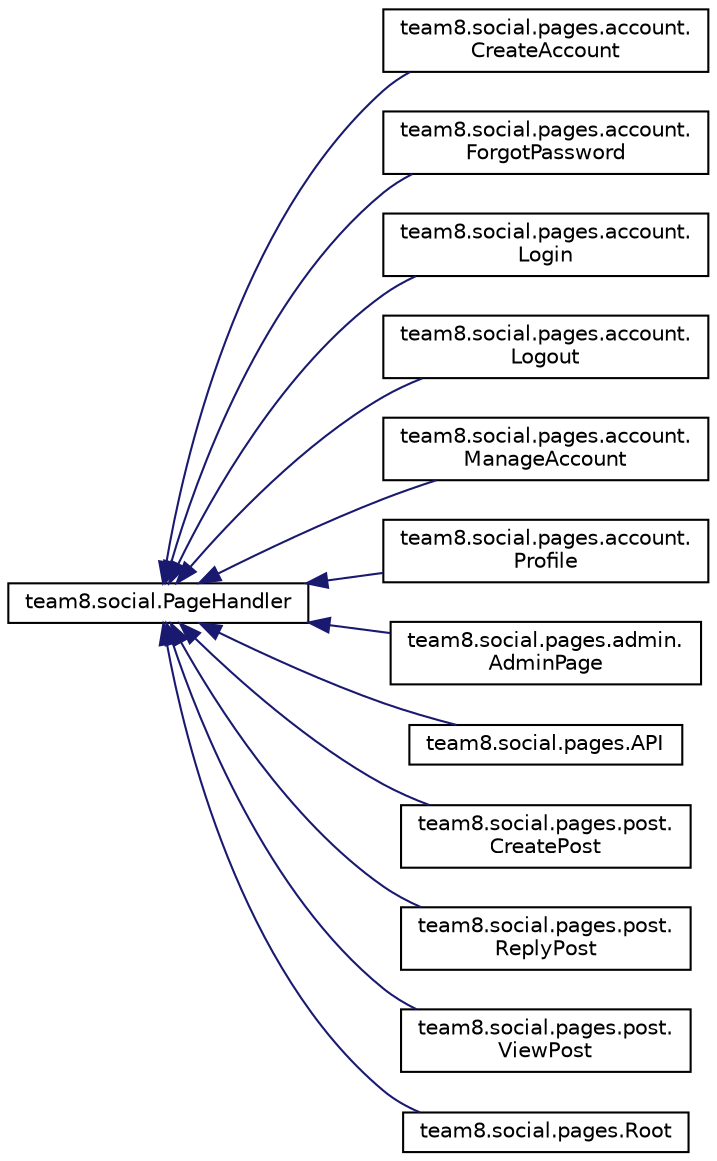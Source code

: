 digraph "Graphical Class Hierarchy"
{
  edge [fontname="Helvetica",fontsize="10",labelfontname="Helvetica",labelfontsize="10"];
  node [fontname="Helvetica",fontsize="10",shape=record];
  rankdir="LR";
  Node0 [label="team8.social.PageHandler",height=0.2,width=0.4,color="black", fillcolor="white", style="filled",URL="$interfaceteam8_1_1social_1_1PageHandler.html"];
  Node0 -> Node1 [dir="back",color="midnightblue",fontsize="10",style="solid",fontname="Helvetica"];
  Node1 [label="team8.social.pages.account.\lCreateAccount",height=0.2,width=0.4,color="black", fillcolor="white", style="filled",URL="$classteam8_1_1social_1_1pages_1_1account_1_1CreateAccount.html"];
  Node0 -> Node2 [dir="back",color="midnightblue",fontsize="10",style="solid",fontname="Helvetica"];
  Node2 [label="team8.social.pages.account.\lForgotPassword",height=0.2,width=0.4,color="black", fillcolor="white", style="filled",URL="$classteam8_1_1social_1_1pages_1_1account_1_1ForgotPassword.html"];
  Node0 -> Node3 [dir="back",color="midnightblue",fontsize="10",style="solid",fontname="Helvetica"];
  Node3 [label="team8.social.pages.account.\lLogin",height=0.2,width=0.4,color="black", fillcolor="white", style="filled",URL="$classteam8_1_1social_1_1pages_1_1account_1_1Login.html"];
  Node0 -> Node4 [dir="back",color="midnightblue",fontsize="10",style="solid",fontname="Helvetica"];
  Node4 [label="team8.social.pages.account.\lLogout",height=0.2,width=0.4,color="black", fillcolor="white", style="filled",URL="$classteam8_1_1social_1_1pages_1_1account_1_1Logout.html"];
  Node0 -> Node5 [dir="back",color="midnightblue",fontsize="10",style="solid",fontname="Helvetica"];
  Node5 [label="team8.social.pages.account.\lManageAccount",height=0.2,width=0.4,color="black", fillcolor="white", style="filled",URL="$classteam8_1_1social_1_1pages_1_1account_1_1ManageAccount.html"];
  Node0 -> Node6 [dir="back",color="midnightblue",fontsize="10",style="solid",fontname="Helvetica"];
  Node6 [label="team8.social.pages.account.\lProfile",height=0.2,width=0.4,color="black", fillcolor="white", style="filled",URL="$classteam8_1_1social_1_1pages_1_1account_1_1Profile.html"];
  Node0 -> Node7 [dir="back",color="midnightblue",fontsize="10",style="solid",fontname="Helvetica"];
  Node7 [label="team8.social.pages.admin.\lAdminPage",height=0.2,width=0.4,color="black", fillcolor="white", style="filled",URL="$classteam8_1_1social_1_1pages_1_1admin_1_1AdminPage.html"];
  Node0 -> Node8 [dir="back",color="midnightblue",fontsize="10",style="solid",fontname="Helvetica"];
  Node8 [label="team8.social.pages.API",height=0.2,width=0.4,color="black", fillcolor="white", style="filled",URL="$classteam8_1_1social_1_1pages_1_1API.html"];
  Node0 -> Node9 [dir="back",color="midnightblue",fontsize="10",style="solid",fontname="Helvetica"];
  Node9 [label="team8.social.pages.post.\lCreatePost",height=0.2,width=0.4,color="black", fillcolor="white", style="filled",URL="$classteam8_1_1social_1_1pages_1_1post_1_1CreatePost.html"];
  Node0 -> Node10 [dir="back",color="midnightblue",fontsize="10",style="solid",fontname="Helvetica"];
  Node10 [label="team8.social.pages.post.\lReplyPost",height=0.2,width=0.4,color="black", fillcolor="white", style="filled",URL="$classteam8_1_1social_1_1pages_1_1post_1_1ReplyPost.html"];
  Node0 -> Node11 [dir="back",color="midnightblue",fontsize="10",style="solid",fontname="Helvetica"];
  Node11 [label="team8.social.pages.post.\lViewPost",height=0.2,width=0.4,color="black", fillcolor="white", style="filled",URL="$classteam8_1_1social_1_1pages_1_1post_1_1ViewPost.html"];
  Node0 -> Node12 [dir="back",color="midnightblue",fontsize="10",style="solid",fontname="Helvetica"];
  Node12 [label="team8.social.pages.Root",height=0.2,width=0.4,color="black", fillcolor="white", style="filled",URL="$classteam8_1_1social_1_1pages_1_1Root.html"];
}
